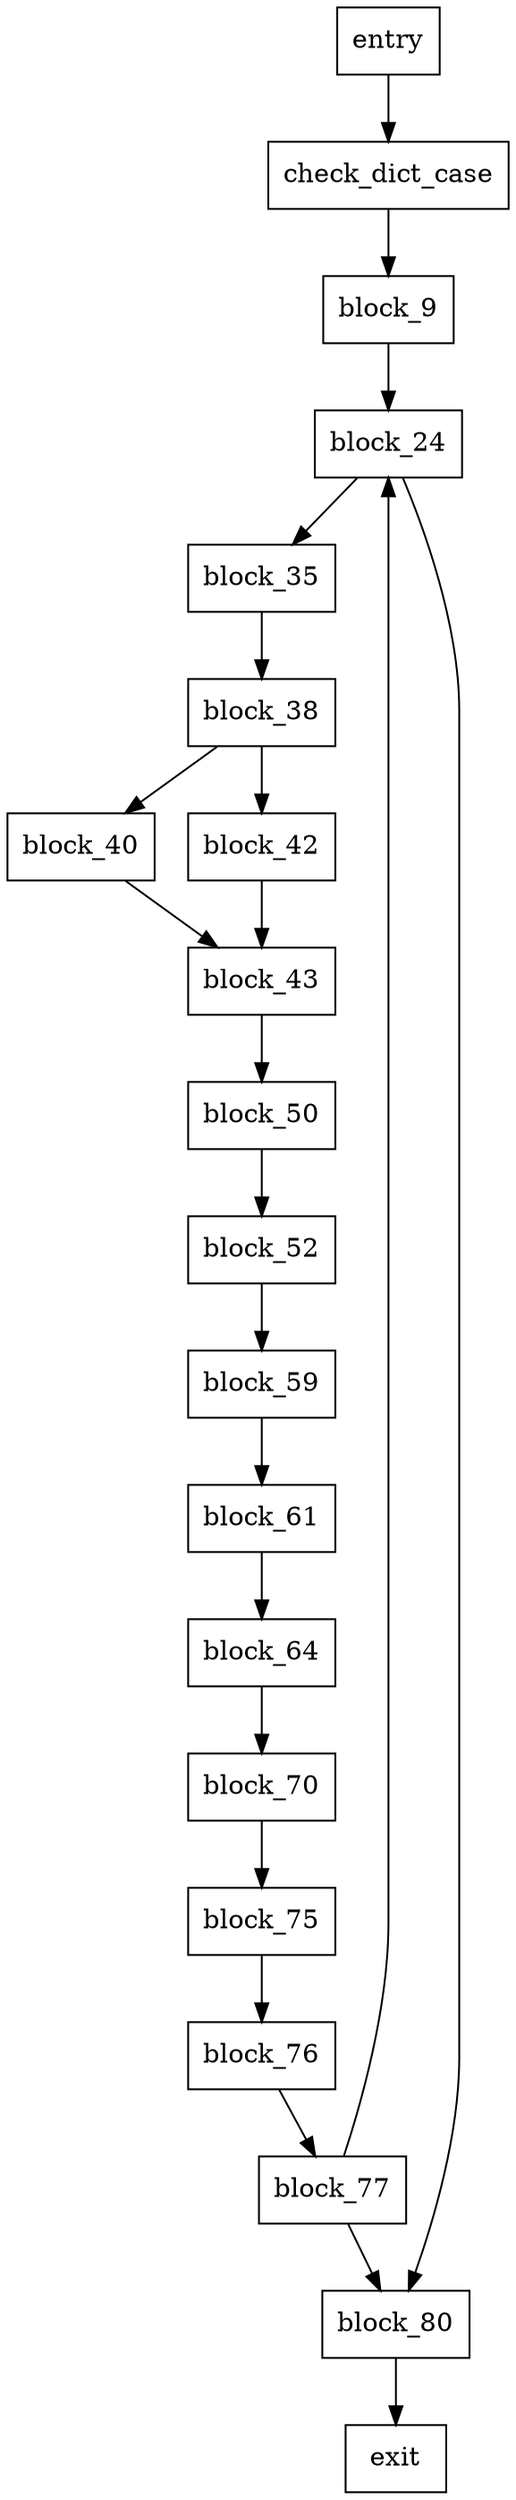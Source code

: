digraph ControlFlowGraph {
    node [shape = rectangle]
    entry
    check_dict_case
    block_9
    block_24
    block_35
    block_38
    block_40
    block_42
    block_43
    block_50
    block_52
    block_59
    block_61
    block_64
    block_70
    block_75
    block_76
    block_77
    block_80
    exit

    entry -> check_dict_case
    check_dict_case -> block_9
    block_9 -> block_24
    block_24 -> block_35
    block_35 -> block_38
    block_38 -> block_40
    block_38 -> block_42
    block_40 -> block_43
    block_42 -> block_43
    block_43 -> block_50
    block_50 -> block_52
    block_52 -> block_59
    block_59 -> block_61
    block_61 -> block_64
    block_64 -> block_70
    block_70 -> block_75
    block_75 -> block_76
    block_76 -> block_77
    block_77 -> block_80
    block_80 -> exit
    block_77 -> block_24
    block_24 -> block_80
}